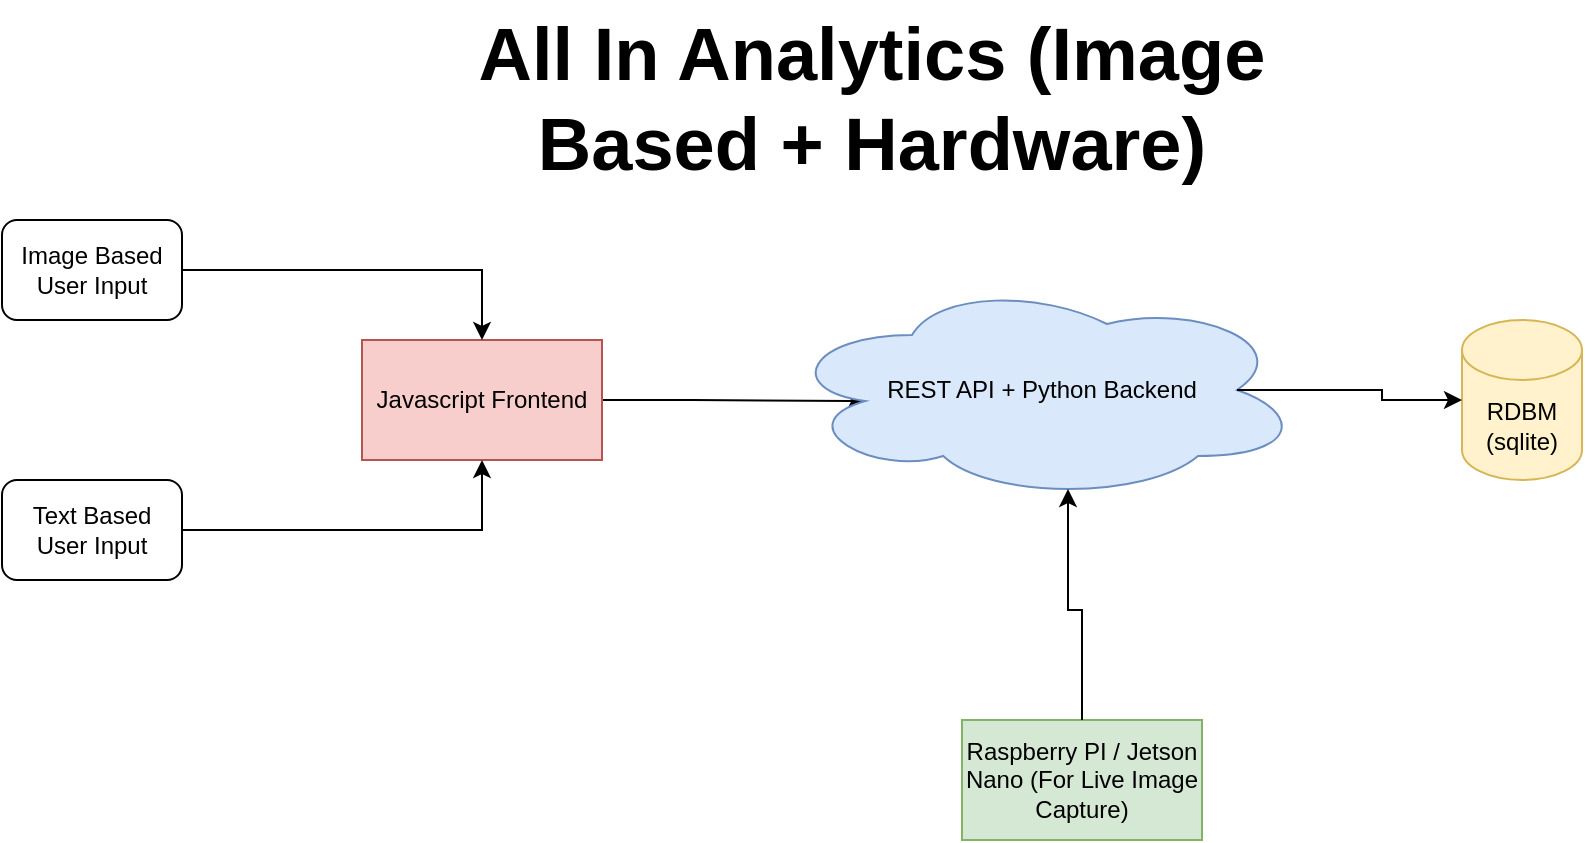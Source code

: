 <mxfile version="26.0.4">
  <diagram id="C5RBs43oDa-KdzZeNtuy" name="Page-1">
    <mxGraphModel dx="1050" dy="522" grid="1" gridSize="10" guides="1" tooltips="1" connect="1" arrows="1" fold="1" page="1" pageScale="1" pageWidth="827" pageHeight="1169" math="0" shadow="0">
      <root>
        <mxCell id="WIyWlLk6GJQsqaUBKTNV-0" />
        <mxCell id="WIyWlLk6GJQsqaUBKTNV-1" parent="WIyWlLk6GJQsqaUBKTNV-0" />
        <mxCell id="-WdRmDnXPYaun-5Czbbn-2" style="edgeStyle=orthogonalEdgeStyle;rounded=0;orthogonalLoop=1;jettySize=auto;html=1;entryX=0.16;entryY=0.55;entryDx=0;entryDy=0;entryPerimeter=0;" edge="1" parent="WIyWlLk6GJQsqaUBKTNV-1" source="-WdRmDnXPYaun-5Czbbn-1" target="-WdRmDnXPYaun-5Czbbn-7">
          <mxGeometry relative="1" as="geometry">
            <mxPoint x="410" y="200" as="targetPoint" />
          </mxGeometry>
        </mxCell>
        <mxCell id="-WdRmDnXPYaun-5Czbbn-1" value="Javascript Frontend" style="rounded=0;whiteSpace=wrap;html=1;fillColor=#f8cecc;strokeColor=#b85450;" vertex="1" parent="WIyWlLk6GJQsqaUBKTNV-1">
          <mxGeometry x="190" y="190" width="120" height="60" as="geometry" />
        </mxCell>
        <mxCell id="-WdRmDnXPYaun-5Czbbn-3" value="RDBM (sqlite)" style="shape=cylinder3;whiteSpace=wrap;html=1;boundedLbl=1;backgroundOutline=1;size=15;fillColor=#fff2cc;strokeColor=#d6b656;" vertex="1" parent="WIyWlLk6GJQsqaUBKTNV-1">
          <mxGeometry x="740" y="180" width="60" height="80" as="geometry" />
        </mxCell>
        <mxCell id="-WdRmDnXPYaun-5Czbbn-5" value="Raspberry PI / Jetson Nano (For Live Image Capture)" style="rounded=0;whiteSpace=wrap;html=1;fillColor=#d5e8d4;strokeColor=#82b366;" vertex="1" parent="WIyWlLk6GJQsqaUBKTNV-1">
          <mxGeometry x="490" y="380" width="120" height="60" as="geometry" />
        </mxCell>
        <mxCell id="-WdRmDnXPYaun-5Czbbn-7" value="REST API + Python Backend" style="ellipse;shape=cloud;whiteSpace=wrap;html=1;fillColor=#dae8fc;strokeColor=#6c8ebf;" vertex="1" parent="WIyWlLk6GJQsqaUBKTNV-1">
          <mxGeometry x="400" y="160" width="260" height="110" as="geometry" />
        </mxCell>
        <mxCell id="-WdRmDnXPYaun-5Czbbn-11" style="edgeStyle=orthogonalEdgeStyle;rounded=0;orthogonalLoop=1;jettySize=auto;html=1;exitX=0.5;exitY=0;exitDx=0;exitDy=0;entryX=0.55;entryY=0.95;entryDx=0;entryDy=0;entryPerimeter=0;" edge="1" parent="WIyWlLk6GJQsqaUBKTNV-1" source="-WdRmDnXPYaun-5Czbbn-5" target="-WdRmDnXPYaun-5Czbbn-7">
          <mxGeometry relative="1" as="geometry" />
        </mxCell>
        <mxCell id="-WdRmDnXPYaun-5Czbbn-12" value="&lt;font style=&quot;font-size: 37px;&quot;&gt;All In Analytics (Image Based + Hardware)&lt;/font&gt;" style="text;html=1;align=center;verticalAlign=middle;whiteSpace=wrap;rounded=0;fontStyle=1" vertex="1" parent="WIyWlLk6GJQsqaUBKTNV-1">
          <mxGeometry x="230" y="20" width="430" height="100" as="geometry" />
        </mxCell>
        <mxCell id="-WdRmDnXPYaun-5Czbbn-13" style="edgeStyle=orthogonalEdgeStyle;rounded=0;orthogonalLoop=1;jettySize=auto;html=1;exitX=0.875;exitY=0.5;exitDx=0;exitDy=0;exitPerimeter=0;entryX=0;entryY=0.5;entryDx=0;entryDy=0;entryPerimeter=0;" edge="1" parent="WIyWlLk6GJQsqaUBKTNV-1" source="-WdRmDnXPYaun-5Czbbn-7" target="-WdRmDnXPYaun-5Czbbn-3">
          <mxGeometry relative="1" as="geometry" />
        </mxCell>
        <mxCell id="-WdRmDnXPYaun-5Czbbn-15" style="edgeStyle=orthogonalEdgeStyle;rounded=0;orthogonalLoop=1;jettySize=auto;html=1;entryX=0.5;entryY=0;entryDx=0;entryDy=0;" edge="1" parent="WIyWlLk6GJQsqaUBKTNV-1" source="-WdRmDnXPYaun-5Czbbn-14" target="-WdRmDnXPYaun-5Czbbn-1">
          <mxGeometry relative="1" as="geometry" />
        </mxCell>
        <mxCell id="-WdRmDnXPYaun-5Czbbn-14" value="Image Based User Input" style="rounded=1;whiteSpace=wrap;html=1;" vertex="1" parent="WIyWlLk6GJQsqaUBKTNV-1">
          <mxGeometry x="10" y="130" width="90" height="50" as="geometry" />
        </mxCell>
        <mxCell id="-WdRmDnXPYaun-5Czbbn-17" style="edgeStyle=orthogonalEdgeStyle;rounded=0;orthogonalLoop=1;jettySize=auto;html=1;entryX=0.5;entryY=1;entryDx=0;entryDy=0;" edge="1" parent="WIyWlLk6GJQsqaUBKTNV-1" source="-WdRmDnXPYaun-5Czbbn-16" target="-WdRmDnXPYaun-5Czbbn-1">
          <mxGeometry relative="1" as="geometry" />
        </mxCell>
        <mxCell id="-WdRmDnXPYaun-5Czbbn-16" value="Text Based User Input" style="rounded=1;whiteSpace=wrap;html=1;" vertex="1" parent="WIyWlLk6GJQsqaUBKTNV-1">
          <mxGeometry x="10" y="260" width="90" height="50" as="geometry" />
        </mxCell>
      </root>
    </mxGraphModel>
  </diagram>
</mxfile>
